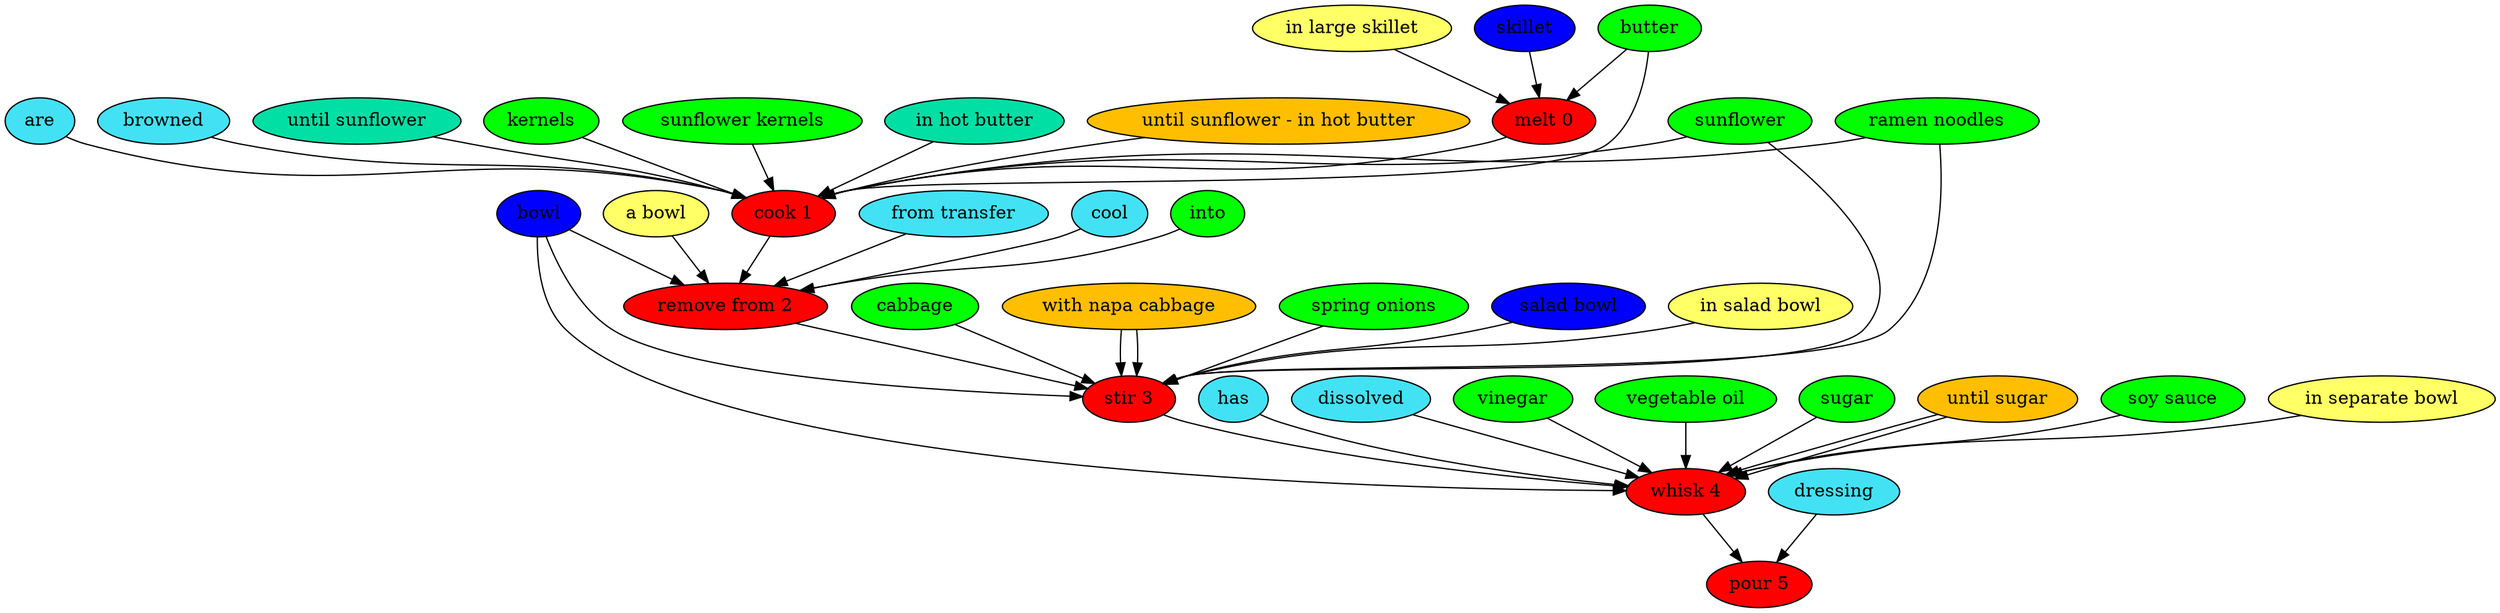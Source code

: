 digraph G {
"melt 0" [style=filled, fillcolor=red];
butter [style=filled, fillcolor=green];
butter -> "melt 0";
skillet [style=filled, fillcolor="#0000ff"];
skillet -> "melt 0";
"in large skillet" [style=filled, fillcolor="#ffff66"];
"in large skillet" -> "melt 0";
"cook 1" [style=filled, fillcolor=red];
are [style=filled, fillcolor="#42e2f4"];
are -> "cook 1";
browned [style=filled, fillcolor="#42e2f4"];
browned -> "cook 1";
sunflower [style=filled, fillcolor=green];
sunflower -> "cook 1";
"until sunflower" [style=filled, fillcolor="#01DFA5"];
"until sunflower" -> "cook 1";
kernels [style=filled, fillcolor=green];
kernels -> "cook 1";
"sunflower kernels" [style=filled, fillcolor=green];
"sunflower kernels" -> "cook 1";
"ramen noodles" [style=filled, fillcolor=green];
"ramen noodles" -> "cook 1";
butter [style=filled, fillcolor=green];
butter -> "cook 1";
"in hot butter" [style=filled, fillcolor="#01DFA5"];
"in hot butter" -> "cook 1";
"until sunflower - in hot butter" [style=filled, fillcolor="#FFBF00"];
"until sunflower - in hot butter" -> "cook 1";
"remove from 2" [style=filled, fillcolor=red];
"from transfer" [style=filled, fillcolor="#42e2f4"];
"from transfer" -> "remove from 2";
cool [style=filled, fillcolor="#42e2f4"];
cool -> "remove from 2";
into [style=filled, fillcolor=green];
into -> "remove from 2";
bowl [style=filled, fillcolor="#0000ff"];
bowl -> "remove from 2";
"a bowl" [style=filled, fillcolor="#ffff66"];
"a bowl" -> "remove from 2";
"stir 3" [style=filled, fillcolor=red];
sunflower [style=filled, fillcolor=green];
sunflower -> "stir 3";
"ramen noodles" [style=filled, fillcolor=green];
"ramen noodles" -> "stir 3";
cabbage [style=filled, fillcolor=green];
cabbage -> "stir 3";
"with napa cabbage" [style=filled, fillcolor="#01DFA5"];
"with napa cabbage" -> "stir 3";
"spring onions" [style=filled, fillcolor=green];
"spring onions" -> "stir 3";
"salad bowl" [style=filled, fillcolor="#0000ff"];
"salad bowl" -> "stir 3";
"in salad bowl" [style=filled, fillcolor="#ffff66"];
"in salad bowl" -> "stir 3";
bowl [style=filled, fillcolor="#0000ff"];
bowl -> "stir 3";
"with napa cabbage" [style=filled, fillcolor="#FFBF00"];
"with napa cabbage" -> "stir 3";
"whisk 4" [style=filled, fillcolor=red];
has [style=filled, fillcolor="#42e2f4"];
has -> "whisk 4";
dissolved [style=filled, fillcolor="#42e2f4"];
dissolved -> "whisk 4";
vinegar [style=filled, fillcolor=green];
vinegar -> "whisk 4";
"vegetable oil" [style=filled, fillcolor=green];
"vegetable oil" -> "whisk 4";
sugar [style=filled, fillcolor=green];
sugar -> "whisk 4";
"until sugar" [style=filled, fillcolor="#01DFA5"];
"until sugar" -> "whisk 4";
"soy sauce" [style=filled, fillcolor=green];
"soy sauce" -> "whisk 4";
bowl [style=filled, fillcolor="#0000ff"];
bowl -> "whisk 4";
"in separate bowl" [style=filled, fillcolor="#ffff66"];
"in separate bowl" -> "whisk 4";
"until sugar" [style=filled, fillcolor="#FFBF00"];
"until sugar" -> "whisk 4";
"pour 5" [style=filled, fillcolor=red];
dressing [style=filled, fillcolor="#42e2f4"];
dressing -> "pour 5";
"melt 0" -> "cook 1";
"cook 1" -> "remove from 2";
"remove from 2" -> "stir 3";
"stir 3" -> "whisk 4";
"whisk 4" -> "pour 5";
}
